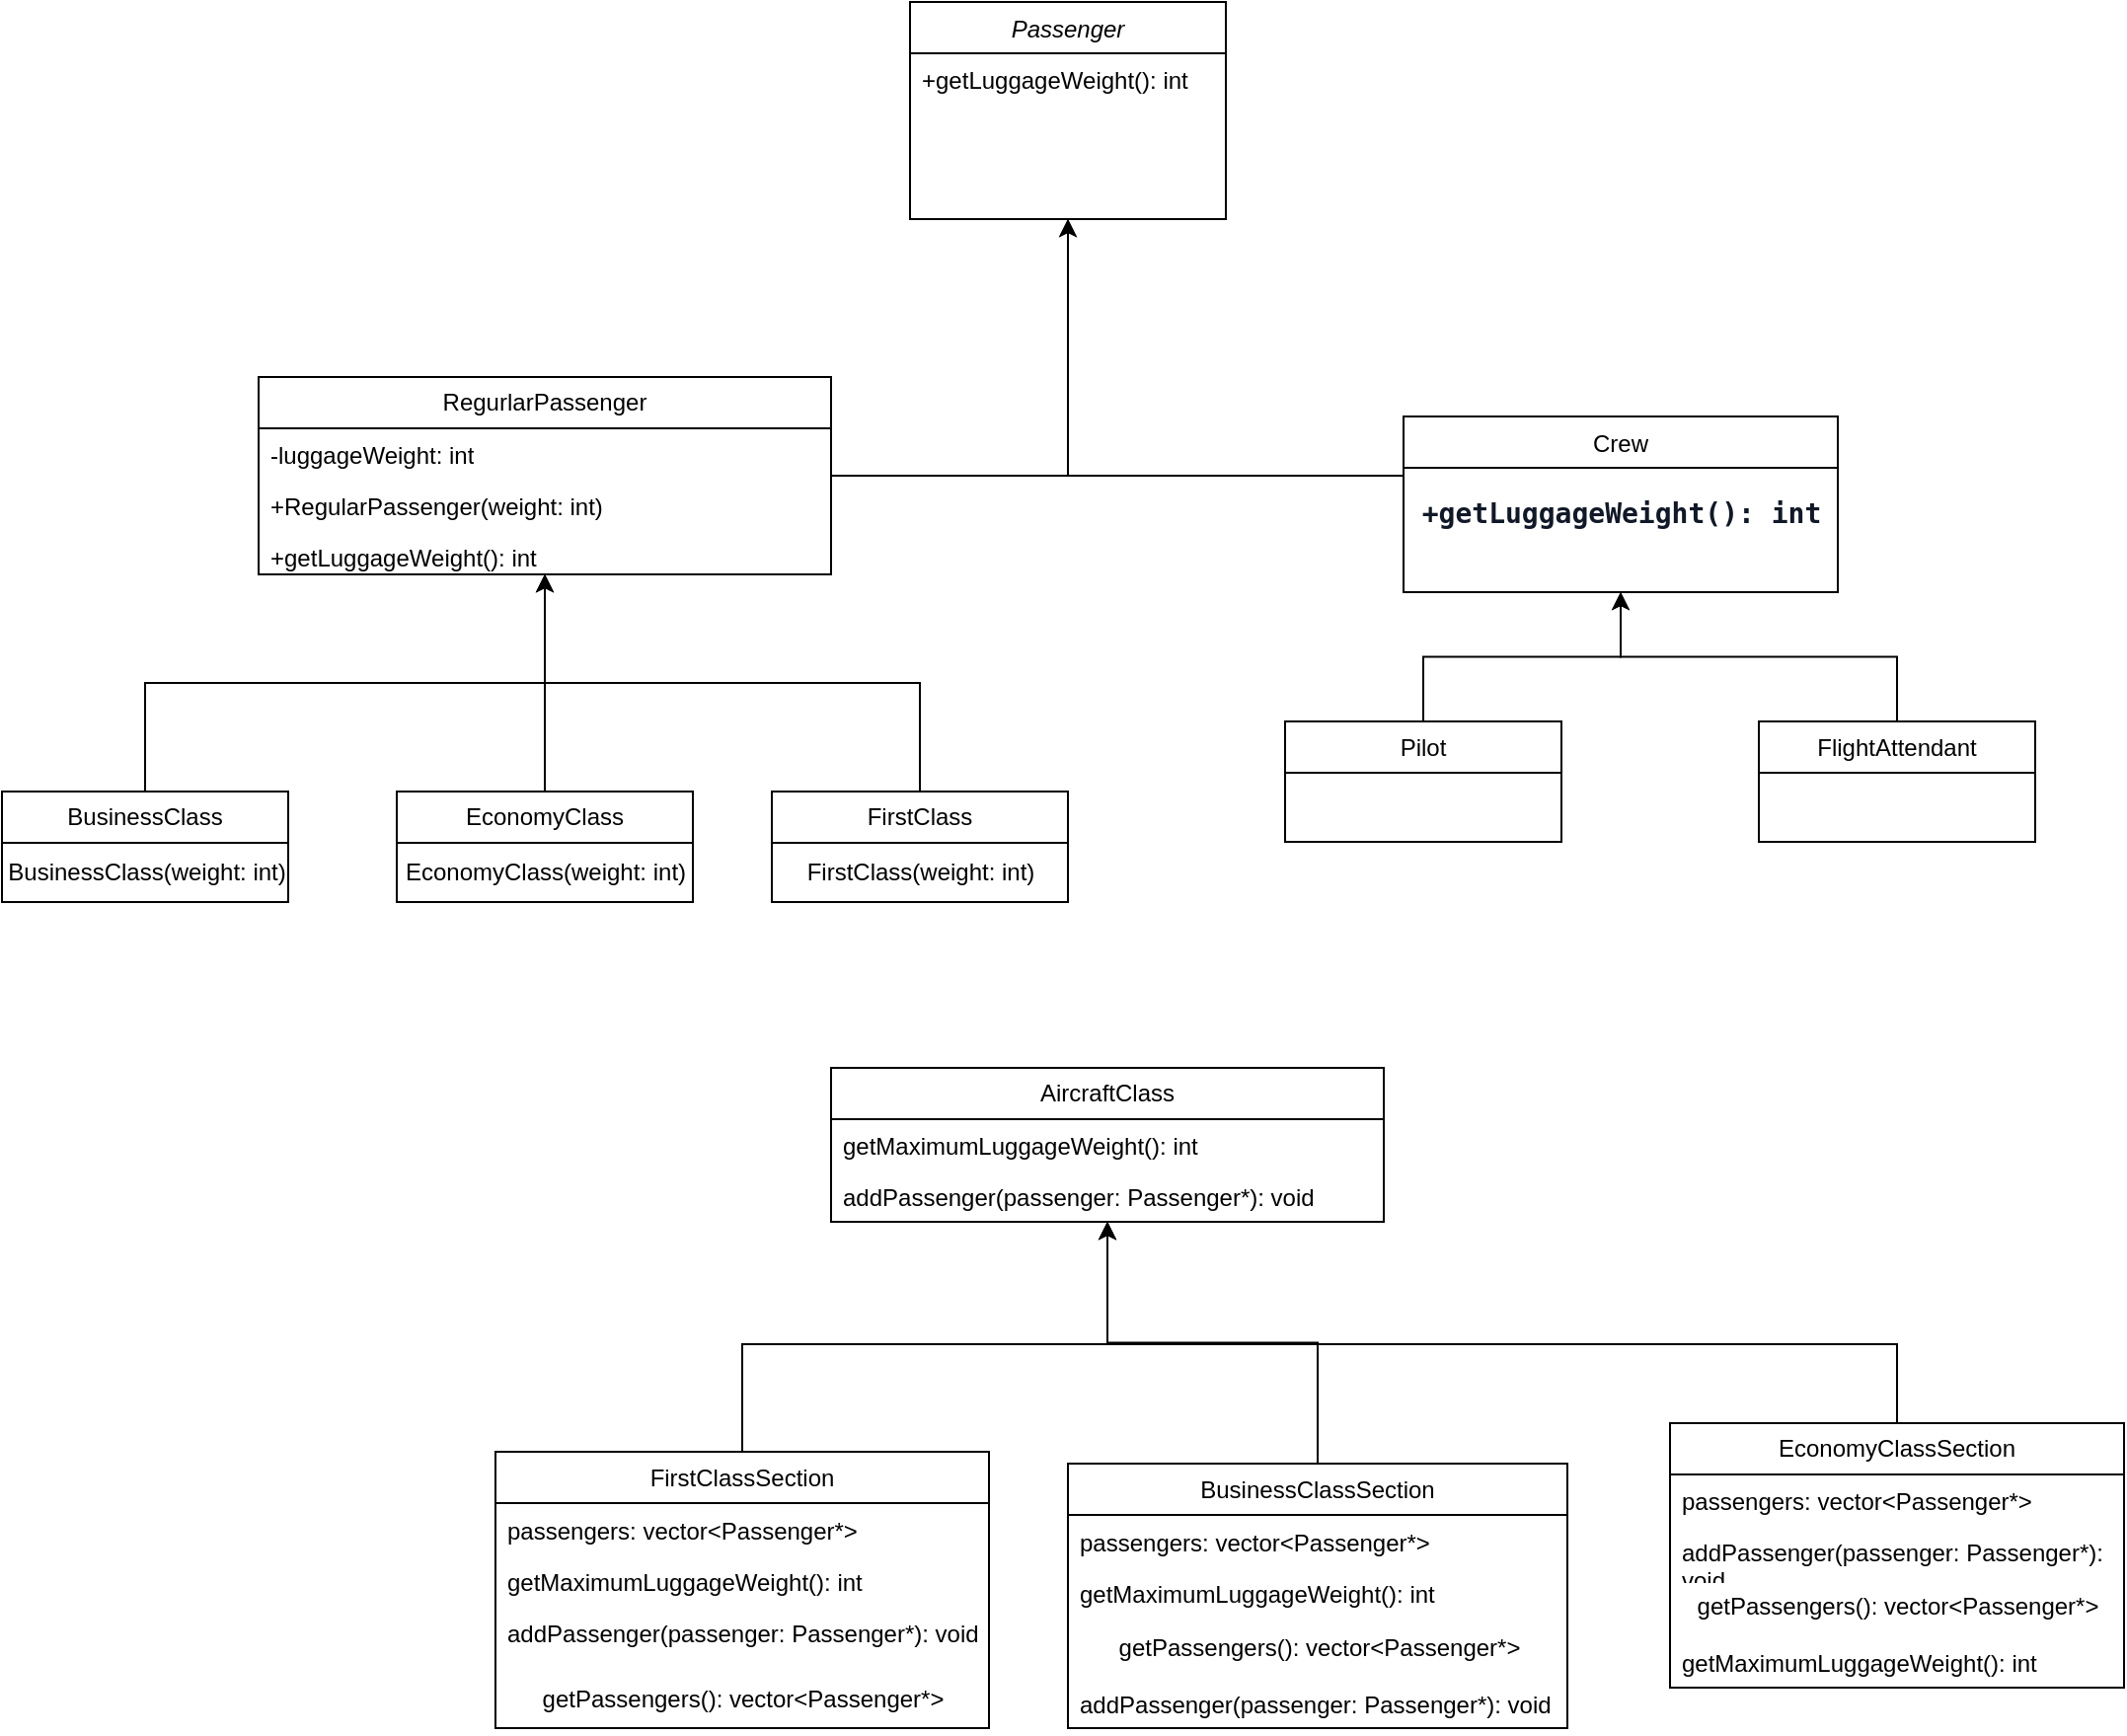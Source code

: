 <mxfile version="22.1.11" type="device">
  <diagram id="C5RBs43oDa-KdzZeNtuy" name="Page-1">
    <mxGraphModel dx="1816" dy="514" grid="1" gridSize="10" guides="1" tooltips="1" connect="1" arrows="1" fold="1" page="1" pageScale="1" pageWidth="827" pageHeight="1169" math="0" shadow="0">
      <root>
        <mxCell id="WIyWlLk6GJQsqaUBKTNV-0" />
        <mxCell id="WIyWlLk6GJQsqaUBKTNV-1" parent="WIyWlLk6GJQsqaUBKTNV-0" />
        <mxCell id="zkfFHV4jXpPFQw0GAbJ--0" value="Passenger " style="swimlane;fontStyle=2;align=center;verticalAlign=top;childLayout=stackLayout;horizontal=1;startSize=26;horizontalStack=0;resizeParent=1;resizeLast=0;collapsible=1;marginBottom=0;rounded=0;shadow=0;strokeWidth=1;" parent="WIyWlLk6GJQsqaUBKTNV-1" vertex="1">
          <mxGeometry x="310" y="40" width="160" height="110" as="geometry">
            <mxRectangle x="230" y="140" width="160" height="26" as="alternateBounds" />
          </mxGeometry>
        </mxCell>
        <mxCell id="zkfFHV4jXpPFQw0GAbJ--2" value="+getLuggageWeight(): int" style="text;align=left;verticalAlign=top;spacingLeft=4;spacingRight=4;overflow=hidden;rotatable=0;points=[[0,0.5],[1,0.5]];portConstraint=eastwest;rounded=0;shadow=0;html=0;" parent="zkfFHV4jXpPFQw0GAbJ--0" vertex="1">
          <mxGeometry y="26" width="160" height="26" as="geometry" />
        </mxCell>
        <mxCell id="KulanJFz60Vl3F21Lzec-38" style="edgeStyle=orthogonalEdgeStyle;rounded=0;orthogonalLoop=1;jettySize=auto;html=1;" parent="WIyWlLk6GJQsqaUBKTNV-1" source="zkfFHV4jXpPFQw0GAbJ--17" target="zkfFHV4jXpPFQw0GAbJ--0" edge="1">
          <mxGeometry relative="1" as="geometry">
            <Array as="points">
              <mxPoint x="390" y="280" />
            </Array>
          </mxGeometry>
        </mxCell>
        <mxCell id="zkfFHV4jXpPFQw0GAbJ--17" value="Crew " style="swimlane;fontStyle=0;align=center;verticalAlign=top;childLayout=stackLayout;horizontal=1;startSize=26;horizontalStack=0;resizeParent=1;resizeLast=0;collapsible=1;marginBottom=0;rounded=0;shadow=0;strokeWidth=1;" parent="WIyWlLk6GJQsqaUBKTNV-1" vertex="1">
          <mxGeometry x="560" y="250" width="220" height="89" as="geometry">
            <mxRectangle x="550" y="140" width="160" height="26" as="alternateBounds" />
          </mxGeometry>
        </mxCell>
        <mxCell id="KulanJFz60Vl3F21Lzec-49" value="&#xa;&lt;span style=&quot;color: rgb(17, 24, 39); font-family: &amp;quot;Söhne Mono&amp;quot;, Monaco, &amp;quot;Andale Mono&amp;quot;, &amp;quot;Ubuntu Mono&amp;quot;, monospace; font-size: 14px; font-style: normal; font-variant-ligatures: normal; font-variant-caps: normal; font-weight: 600; letter-spacing: normal; orphans: 2; text-align: left; text-indent: 0px; text-transform: none; widows: 2; word-spacing: 0px; -webkit-text-stroke-width: 0px; text-decoration-thickness: initial; text-decoration-style: initial; text-decoration-color: initial; float: none; display: inline !important;&quot;&gt;+getLuggageWeight(): int&lt;/span&gt;&#xa;&#xa;" style="text;html=1;align=center;verticalAlign=middle;resizable=0;points=[];autosize=1;strokeColor=none;fillColor=none;" parent="zkfFHV4jXpPFQw0GAbJ--17" vertex="1">
          <mxGeometry y="26" width="220" height="60" as="geometry" />
        </mxCell>
        <mxCell id="7FlIWb8iC_b4E6h6n-ND-26" style="edgeStyle=orthogonalEdgeStyle;rounded=0;orthogonalLoop=1;jettySize=auto;html=1;" edge="1" parent="WIyWlLk6GJQsqaUBKTNV-1" source="KulanJFz60Vl3F21Lzec-13" target="zkfFHV4jXpPFQw0GAbJ--17">
          <mxGeometry relative="1" as="geometry" />
        </mxCell>
        <mxCell id="KulanJFz60Vl3F21Lzec-13" value=" Pilot" style="swimlane;fontStyle=0;childLayout=stackLayout;horizontal=1;startSize=26;fillColor=none;horizontalStack=0;resizeParent=1;resizeParentMax=0;resizeLast=0;collapsible=1;marginBottom=0;whiteSpace=wrap;html=1;" parent="WIyWlLk6GJQsqaUBKTNV-1" vertex="1">
          <mxGeometry x="500" y="404.5" width="140" height="61" as="geometry" />
        </mxCell>
        <mxCell id="7FlIWb8iC_b4E6h6n-ND-25" style="edgeStyle=orthogonalEdgeStyle;rounded=0;orthogonalLoop=1;jettySize=auto;html=1;" edge="1" parent="WIyWlLk6GJQsqaUBKTNV-1" source="KulanJFz60Vl3F21Lzec-17" target="zkfFHV4jXpPFQw0GAbJ--17">
          <mxGeometry relative="1" as="geometry" />
        </mxCell>
        <mxCell id="KulanJFz60Vl3F21Lzec-17" value="FlightAttendant" style="swimlane;fontStyle=0;childLayout=stackLayout;horizontal=1;startSize=26;fillColor=none;horizontalStack=0;resizeParent=1;resizeParentMax=0;resizeLast=0;collapsible=1;marginBottom=0;whiteSpace=wrap;html=1;" parent="WIyWlLk6GJQsqaUBKTNV-1" vertex="1">
          <mxGeometry x="740" y="404.5" width="140" height="61" as="geometry" />
        </mxCell>
        <mxCell id="7FlIWb8iC_b4E6h6n-ND-9" style="edgeStyle=orthogonalEdgeStyle;rounded=0;orthogonalLoop=1;jettySize=auto;html=1;" edge="1" parent="WIyWlLk6GJQsqaUBKTNV-1" source="KulanJFz60Vl3F21Lzec-21" target="7FlIWb8iC_b4E6h6n-ND-0">
          <mxGeometry relative="1" as="geometry" />
        </mxCell>
        <mxCell id="KulanJFz60Vl3F21Lzec-21" value="FirstClass" style="swimlane;fontStyle=0;childLayout=stackLayout;horizontal=1;startSize=26;fillColor=none;horizontalStack=0;resizeParent=1;resizeParentMax=0;resizeLast=0;collapsible=1;marginBottom=0;whiteSpace=wrap;html=1;" parent="WIyWlLk6GJQsqaUBKTNV-1" vertex="1">
          <mxGeometry x="240" y="440" width="150" height="56" as="geometry" />
        </mxCell>
        <mxCell id="KulanJFz60Vl3F21Lzec-43" value="FirstClass(weight: int)" style="text;html=1;align=center;verticalAlign=middle;resizable=0;points=[];autosize=1;strokeColor=none;fillColor=none;" parent="KulanJFz60Vl3F21Lzec-21" vertex="1">
          <mxGeometry y="26" width="150" height="30" as="geometry" />
        </mxCell>
        <mxCell id="7FlIWb8iC_b4E6h6n-ND-7" style="edgeStyle=orthogonalEdgeStyle;rounded=0;orthogonalLoop=1;jettySize=auto;html=1;" edge="1" parent="WIyWlLk6GJQsqaUBKTNV-1" source="KulanJFz60Vl3F21Lzec-26" target="7FlIWb8iC_b4E6h6n-ND-0">
          <mxGeometry relative="1" as="geometry" />
        </mxCell>
        <mxCell id="KulanJFz60Vl3F21Lzec-26" value="BusinessClass" style="swimlane;fontStyle=0;childLayout=stackLayout;horizontal=1;startSize=26;fillColor=none;horizontalStack=0;resizeParent=1;resizeParentMax=0;resizeLast=0;collapsible=1;marginBottom=0;whiteSpace=wrap;html=1;" parent="WIyWlLk6GJQsqaUBKTNV-1" vertex="1">
          <mxGeometry x="-150" y="440" width="145" height="56" as="geometry" />
        </mxCell>
        <mxCell id="KulanJFz60Vl3F21Lzec-42" value="BusinessClass(weight: int)" style="text;html=1;align=center;verticalAlign=middle;resizable=0;points=[];autosize=1;strokeColor=none;fillColor=none;" parent="KulanJFz60Vl3F21Lzec-26" vertex="1">
          <mxGeometry y="26" width="145" height="30" as="geometry" />
        </mxCell>
        <mxCell id="7FlIWb8iC_b4E6h6n-ND-8" style="edgeStyle=orthogonalEdgeStyle;rounded=0;orthogonalLoop=1;jettySize=auto;html=1;" edge="1" parent="WIyWlLk6GJQsqaUBKTNV-1" source="KulanJFz60Vl3F21Lzec-30" target="7FlIWb8iC_b4E6h6n-ND-0">
          <mxGeometry relative="1" as="geometry" />
        </mxCell>
        <mxCell id="KulanJFz60Vl3F21Lzec-30" value="EconomyClass" style="swimlane;fontStyle=0;childLayout=stackLayout;horizontal=1;startSize=26;fillColor=none;horizontalStack=0;resizeParent=1;resizeParentMax=0;resizeLast=0;collapsible=1;marginBottom=0;whiteSpace=wrap;html=1;" parent="WIyWlLk6GJQsqaUBKTNV-1" vertex="1">
          <mxGeometry x="50" y="440" width="150" height="56" as="geometry" />
        </mxCell>
        <mxCell id="KulanJFz60Vl3F21Lzec-41" value="EconomyClass(weight: int)" style="text;html=1;align=center;verticalAlign=middle;resizable=0;points=[];autosize=1;strokeColor=none;fillColor=none;" parent="KulanJFz60Vl3F21Lzec-30" vertex="1">
          <mxGeometry y="26" width="150" height="30" as="geometry" />
        </mxCell>
        <mxCell id="7FlIWb8iC_b4E6h6n-ND-4" style="edgeStyle=orthogonalEdgeStyle;rounded=0;orthogonalLoop=1;jettySize=auto;html=1;" edge="1" parent="WIyWlLk6GJQsqaUBKTNV-1" source="7FlIWb8iC_b4E6h6n-ND-0" target="zkfFHV4jXpPFQw0GAbJ--0">
          <mxGeometry relative="1" as="geometry" />
        </mxCell>
        <mxCell id="7FlIWb8iC_b4E6h6n-ND-0" value="RegurlarPassenger" style="swimlane;fontStyle=0;childLayout=stackLayout;horizontal=1;startSize=26;fillColor=none;horizontalStack=0;resizeParent=1;resizeParentMax=0;resizeLast=0;collapsible=1;marginBottom=0;whiteSpace=wrap;html=1;" vertex="1" parent="WIyWlLk6GJQsqaUBKTNV-1">
          <mxGeometry x="-20" y="230" width="290" height="100" as="geometry" />
        </mxCell>
        <mxCell id="7FlIWb8iC_b4E6h6n-ND-1" value="-luggageWeight: int" style="text;strokeColor=none;fillColor=none;align=left;verticalAlign=top;spacingLeft=4;spacingRight=4;overflow=hidden;rotatable=0;points=[[0,0.5],[1,0.5]];portConstraint=eastwest;whiteSpace=wrap;html=1;" vertex="1" parent="7FlIWb8iC_b4E6h6n-ND-0">
          <mxGeometry y="26" width="290" height="26" as="geometry" />
        </mxCell>
        <mxCell id="7FlIWb8iC_b4E6h6n-ND-2" value="+RegularPassenger(weight: int)" style="text;strokeColor=none;fillColor=none;align=left;verticalAlign=top;spacingLeft=4;spacingRight=4;overflow=hidden;rotatable=0;points=[[0,0.5],[1,0.5]];portConstraint=eastwest;whiteSpace=wrap;html=1;" vertex="1" parent="7FlIWb8iC_b4E6h6n-ND-0">
          <mxGeometry y="52" width="290" height="26" as="geometry" />
        </mxCell>
        <mxCell id="7FlIWb8iC_b4E6h6n-ND-3" value="+getLuggageWeight(): int" style="text;strokeColor=none;fillColor=none;align=left;verticalAlign=top;spacingLeft=4;spacingRight=4;overflow=hidden;rotatable=0;points=[[0,0.5],[1,0.5]];portConstraint=eastwest;whiteSpace=wrap;html=1;" vertex="1" parent="7FlIWb8iC_b4E6h6n-ND-0">
          <mxGeometry y="78" width="290" height="22" as="geometry" />
        </mxCell>
        <mxCell id="7FlIWb8iC_b4E6h6n-ND-10" value="AircraftClass" style="swimlane;fontStyle=0;childLayout=stackLayout;horizontal=1;startSize=26;fillColor=none;horizontalStack=0;resizeParent=1;resizeParentMax=0;resizeLast=0;collapsible=1;marginBottom=0;whiteSpace=wrap;html=1;" vertex="1" parent="WIyWlLk6GJQsqaUBKTNV-1">
          <mxGeometry x="270" y="580" width="280" height="78" as="geometry" />
        </mxCell>
        <mxCell id="7FlIWb8iC_b4E6h6n-ND-11" value="getMaximumLuggageWeight(): int" style="text;strokeColor=none;fillColor=none;align=left;verticalAlign=top;spacingLeft=4;spacingRight=4;overflow=hidden;rotatable=0;points=[[0,0.5],[1,0.5]];portConstraint=eastwest;whiteSpace=wrap;html=1;" vertex="1" parent="7FlIWb8iC_b4E6h6n-ND-10">
          <mxGeometry y="26" width="280" height="26" as="geometry" />
        </mxCell>
        <mxCell id="7FlIWb8iC_b4E6h6n-ND-12" value="addPassenger(passenger: Passenger*): void" style="text;strokeColor=none;fillColor=none;align=left;verticalAlign=top;spacingLeft=4;spacingRight=4;overflow=hidden;rotatable=0;points=[[0,0.5],[1,0.5]];portConstraint=eastwest;whiteSpace=wrap;html=1;" vertex="1" parent="7FlIWb8iC_b4E6h6n-ND-10">
          <mxGeometry y="52" width="280" height="26" as="geometry" />
        </mxCell>
        <mxCell id="7FlIWb8iC_b4E6h6n-ND-19" style="edgeStyle=orthogonalEdgeStyle;rounded=0;orthogonalLoop=1;jettySize=auto;html=1;" edge="1" parent="WIyWlLk6GJQsqaUBKTNV-1" source="7FlIWb8iC_b4E6h6n-ND-14" target="7FlIWb8iC_b4E6h6n-ND-10">
          <mxGeometry relative="1" as="geometry">
            <Array as="points">
              <mxPoint x="225" y="720" />
              <mxPoint x="410" y="720" />
            </Array>
          </mxGeometry>
        </mxCell>
        <mxCell id="7FlIWb8iC_b4E6h6n-ND-14" value="FirstClassSection" style="swimlane;fontStyle=0;childLayout=stackLayout;horizontal=1;startSize=26;fillColor=none;horizontalStack=0;resizeParent=1;resizeParentMax=0;resizeLast=0;collapsible=1;marginBottom=0;whiteSpace=wrap;html=1;" vertex="1" parent="WIyWlLk6GJQsqaUBKTNV-1">
          <mxGeometry x="100" y="774.5" width="250" height="140" as="geometry" />
        </mxCell>
        <mxCell id="7FlIWb8iC_b4E6h6n-ND-15" value="passengers: vector&amp;lt;Passenger*&amp;gt;" style="text;strokeColor=none;fillColor=none;align=left;verticalAlign=top;spacingLeft=4;spacingRight=4;overflow=hidden;rotatable=0;points=[[0,0.5],[1,0.5]];portConstraint=eastwest;whiteSpace=wrap;html=1;" vertex="1" parent="7FlIWb8iC_b4E6h6n-ND-14">
          <mxGeometry y="26" width="250" height="26" as="geometry" />
        </mxCell>
        <mxCell id="7FlIWb8iC_b4E6h6n-ND-16" value="getMaximumLuggageWeight(): int" style="text;strokeColor=none;fillColor=none;align=left;verticalAlign=top;spacingLeft=4;spacingRight=4;overflow=hidden;rotatable=0;points=[[0,0.5],[1,0.5]];portConstraint=eastwest;whiteSpace=wrap;html=1;" vertex="1" parent="7FlIWb8iC_b4E6h6n-ND-14">
          <mxGeometry y="52" width="250" height="26" as="geometry" />
        </mxCell>
        <mxCell id="7FlIWb8iC_b4E6h6n-ND-17" value="addPassenger(passenger: Passenger*): void" style="text;strokeColor=none;fillColor=none;align=left;verticalAlign=top;spacingLeft=4;spacingRight=4;overflow=hidden;rotatable=0;points=[[0,0.5],[1,0.5]];portConstraint=eastwest;whiteSpace=wrap;html=1;" vertex="1" parent="7FlIWb8iC_b4E6h6n-ND-14">
          <mxGeometry y="78" width="250" height="32" as="geometry" />
        </mxCell>
        <mxCell id="7FlIWb8iC_b4E6h6n-ND-18" value="getPassengers(): vector&amp;lt;Passenger*&amp;gt;" style="text;html=1;align=center;verticalAlign=middle;resizable=0;points=[];autosize=1;strokeColor=none;fillColor=none;" vertex="1" parent="7FlIWb8iC_b4E6h6n-ND-14">
          <mxGeometry y="110" width="250" height="30" as="geometry" />
        </mxCell>
        <mxCell id="7FlIWb8iC_b4E6h6n-ND-37" style="edgeStyle=orthogonalEdgeStyle;rounded=0;orthogonalLoop=1;jettySize=auto;html=1;" edge="1" parent="WIyWlLk6GJQsqaUBKTNV-1" source="7FlIWb8iC_b4E6h6n-ND-20" target="7FlIWb8iC_b4E6h6n-ND-10">
          <mxGeometry relative="1" as="geometry" />
        </mxCell>
        <mxCell id="7FlIWb8iC_b4E6h6n-ND-20" value="BusinessClassSection" style="swimlane;fontStyle=0;childLayout=stackLayout;horizontal=1;startSize=26;fillColor=none;horizontalStack=0;resizeParent=1;resizeParentMax=0;resizeLast=0;collapsible=1;marginBottom=0;whiteSpace=wrap;html=1;" vertex="1" parent="WIyWlLk6GJQsqaUBKTNV-1">
          <mxGeometry x="390" y="780.5" width="253" height="134" as="geometry" />
        </mxCell>
        <mxCell id="7FlIWb8iC_b4E6h6n-ND-21" value="passengers: vector&amp;lt;Passenger*&amp;gt;" style="text;strokeColor=none;fillColor=none;align=left;verticalAlign=top;spacingLeft=4;spacingRight=4;overflow=hidden;rotatable=0;points=[[0,0.5],[1,0.5]];portConstraint=eastwest;whiteSpace=wrap;html=1;" vertex="1" parent="7FlIWb8iC_b4E6h6n-ND-20">
          <mxGeometry y="26" width="253" height="26" as="geometry" />
        </mxCell>
        <mxCell id="7FlIWb8iC_b4E6h6n-ND-22" value="getMaximumLuggageWeight(): int" style="text;strokeColor=none;fillColor=none;align=left;verticalAlign=top;spacingLeft=4;spacingRight=4;overflow=hidden;rotatable=0;points=[[0,0.5],[1,0.5]];portConstraint=eastwest;whiteSpace=wrap;html=1;" vertex="1" parent="7FlIWb8iC_b4E6h6n-ND-20">
          <mxGeometry y="52" width="253" height="26" as="geometry" />
        </mxCell>
        <mxCell id="7FlIWb8iC_b4E6h6n-ND-28" value="getPassengers(): vector&amp;lt;Passenger*&amp;gt;" style="text;html=1;align=center;verticalAlign=middle;resizable=0;points=[];autosize=1;strokeColor=none;fillColor=none;" vertex="1" parent="7FlIWb8iC_b4E6h6n-ND-20">
          <mxGeometry y="78" width="253" height="30" as="geometry" />
        </mxCell>
        <mxCell id="7FlIWb8iC_b4E6h6n-ND-23" value="addPassenger(passenger: Passenger*): void" style="text;strokeColor=none;fillColor=none;align=left;verticalAlign=top;spacingLeft=4;spacingRight=4;overflow=hidden;rotatable=0;points=[[0,0.5],[1,0.5]];portConstraint=eastwest;whiteSpace=wrap;html=1;" vertex="1" parent="7FlIWb8iC_b4E6h6n-ND-20">
          <mxGeometry y="108" width="253" height="26" as="geometry" />
        </mxCell>
        <mxCell id="7FlIWb8iC_b4E6h6n-ND-38" style="edgeStyle=orthogonalEdgeStyle;rounded=0;orthogonalLoop=1;jettySize=auto;html=1;" edge="1" parent="WIyWlLk6GJQsqaUBKTNV-1" source="7FlIWb8iC_b4E6h6n-ND-29" target="7FlIWb8iC_b4E6h6n-ND-10">
          <mxGeometry relative="1" as="geometry">
            <Array as="points">
              <mxPoint x="810" y="720" />
              <mxPoint x="410" y="720" />
            </Array>
          </mxGeometry>
        </mxCell>
        <mxCell id="7FlIWb8iC_b4E6h6n-ND-29" value="EconomyClassSection" style="swimlane;fontStyle=0;childLayout=stackLayout;horizontal=1;startSize=26;fillColor=none;horizontalStack=0;resizeParent=1;resizeParentMax=0;resizeLast=0;collapsible=1;marginBottom=0;whiteSpace=wrap;html=1;" vertex="1" parent="WIyWlLk6GJQsqaUBKTNV-1">
          <mxGeometry x="695" y="760" width="230" height="134" as="geometry" />
        </mxCell>
        <mxCell id="7FlIWb8iC_b4E6h6n-ND-33" value="passengers: vector&amp;lt;Passenger*&amp;gt;" style="text;strokeColor=none;fillColor=none;align=left;verticalAlign=top;spacingLeft=4;spacingRight=4;overflow=hidden;rotatable=0;points=[[0,0.5],[1,0.5]];portConstraint=eastwest;whiteSpace=wrap;html=1;" vertex="1" parent="7FlIWb8iC_b4E6h6n-ND-29">
          <mxGeometry y="26" width="230" height="26" as="geometry" />
        </mxCell>
        <mxCell id="7FlIWb8iC_b4E6h6n-ND-36" value="addPassenger(passenger: Passenger*): void" style="text;strokeColor=none;fillColor=none;align=left;verticalAlign=top;spacingLeft=4;spacingRight=4;overflow=hidden;rotatable=0;points=[[0,0.5],[1,0.5]];portConstraint=eastwest;whiteSpace=wrap;html=1;" vertex="1" parent="7FlIWb8iC_b4E6h6n-ND-29">
          <mxGeometry y="52" width="230" height="26" as="geometry" />
        </mxCell>
        <mxCell id="7FlIWb8iC_b4E6h6n-ND-35" value="getPassengers(): vector&amp;lt;Passenger*&amp;gt;" style="text;html=1;align=center;verticalAlign=middle;resizable=0;points=[];autosize=1;strokeColor=none;fillColor=none;" vertex="1" parent="7FlIWb8iC_b4E6h6n-ND-29">
          <mxGeometry y="78" width="230" height="30" as="geometry" />
        </mxCell>
        <mxCell id="7FlIWb8iC_b4E6h6n-ND-34" value="getMaximumLuggageWeight(): int" style="text;strokeColor=none;fillColor=none;align=left;verticalAlign=top;spacingLeft=4;spacingRight=4;overflow=hidden;rotatable=0;points=[[0,0.5],[1,0.5]];portConstraint=eastwest;whiteSpace=wrap;html=1;" vertex="1" parent="7FlIWb8iC_b4E6h6n-ND-29">
          <mxGeometry y="108" width="230" height="26" as="geometry" />
        </mxCell>
      </root>
    </mxGraphModel>
  </diagram>
</mxfile>

